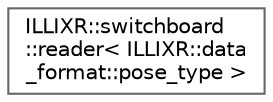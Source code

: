 digraph "Graphical Class Hierarchy"
{
 // LATEX_PDF_SIZE
  bgcolor="transparent";
  edge [fontname=Helvetica,fontsize=10,labelfontname=Helvetica,labelfontsize=10];
  node [fontname=Helvetica,fontsize=10,shape=box,height=0.2,width=0.4];
  rankdir="LR";
  Node0 [id="Node000000",label="ILLIXR::switchboard\l::reader\< ILLIXR::data\l_format::pose_type \>",height=0.2,width=0.4,color="grey40", fillcolor="white", style="filled",URL="$classILLIXR_1_1switchboard_1_1reader.html",tooltip=" "];
}
